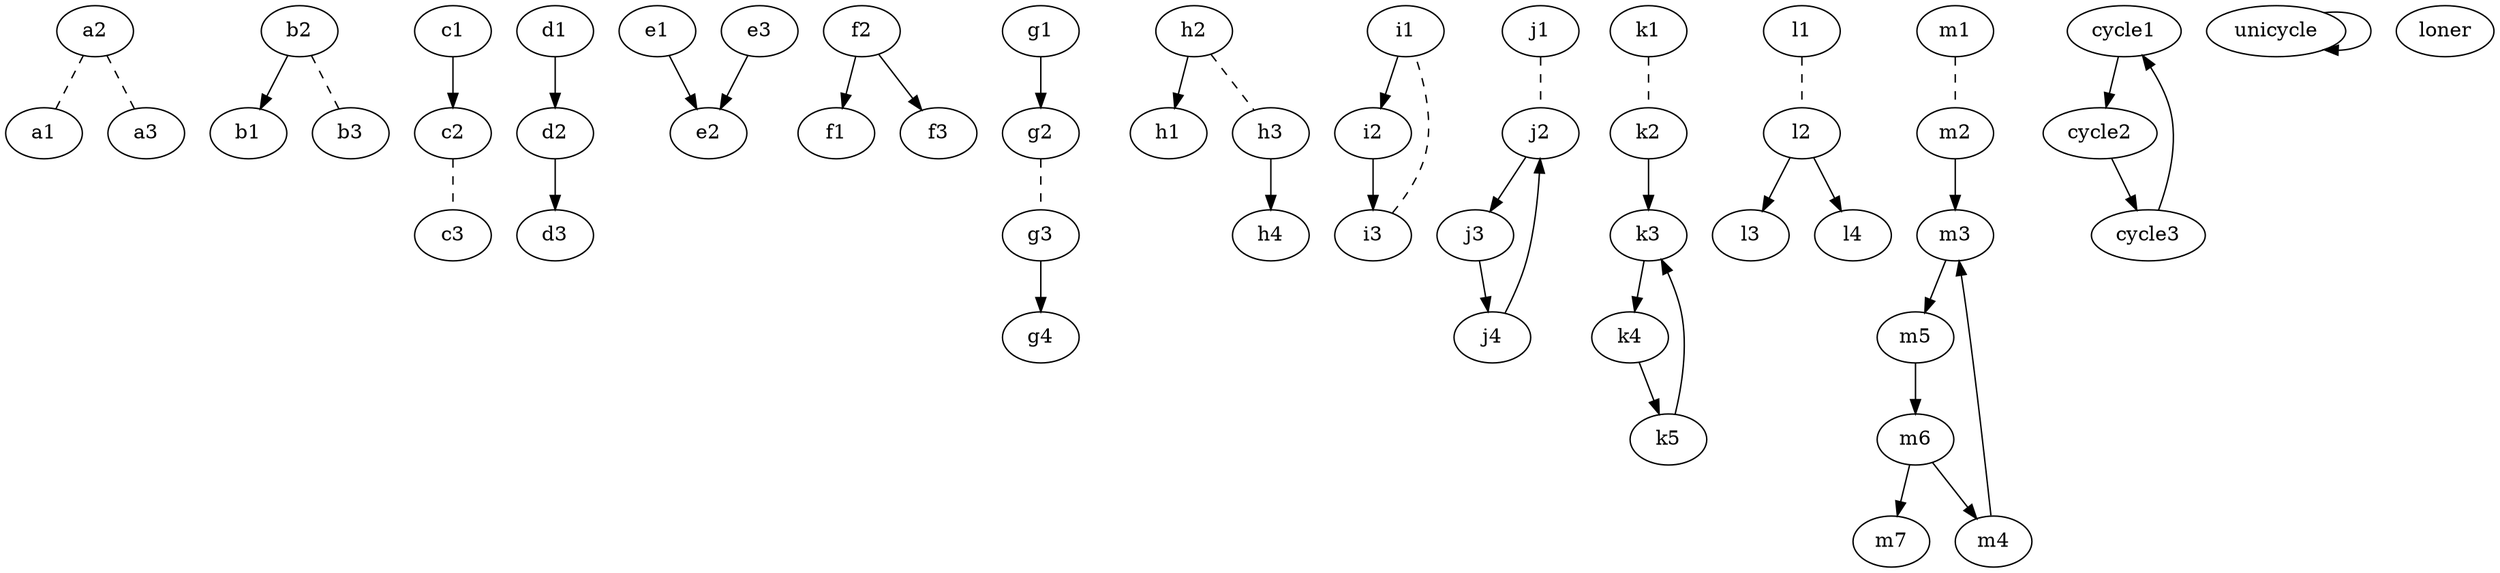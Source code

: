 digraph cow
	{

a2 -> a1 [style=dashed arrowhead=none];
a2 -> a3 [style=dashed arrowhead=none];

b2 -> b1;
b2 -> b3 [style=dashed arrowhead=none];

c1 -> c2;
c2 -> c3 [style=dashed arrowhead=none];

d1 -> d2;
d2 -> d3;

e1 -> e2;
e3 -> e2;

f2 -> f1;
f2 -> f3;

g1 -> g2;
g2 -> g3 [style=dashed arrowhead=none];
g3 -> g4;

h2 -> h1;
h2 -> h3 [style=dashed arrowhead=none];
h3 -> h4;

i1 -> i2;
i2 -> i3;
i3 -> i1 [style=dashed arrowhead=none];

j1 -> j2 [style=dashed arrowhead=none];
j2 -> j3;
j3 -> j4;
j4 -> j2;

k1 -> k2 [style=dashed arrowhead=none];
k2 -> k3;
k3 -> k4;
k4 -> k5;
k5 -> k3;

l1 -> l2 [style=dashed arrowhead=none];
l2 -> l3;
l2 -> l4;

m1 -> m2 [style=dashed arrowhead=none];
m2 -> m3;
m3 -> m5;
m5 -> m6;
m6 -> m4;
m4 -> m3;
m6 -> m7;

cycle1 -> cycle2;
cycle2 -> cycle3;
cycle3 -> cycle1;

unicycle -> unicycle;

loner;
	}